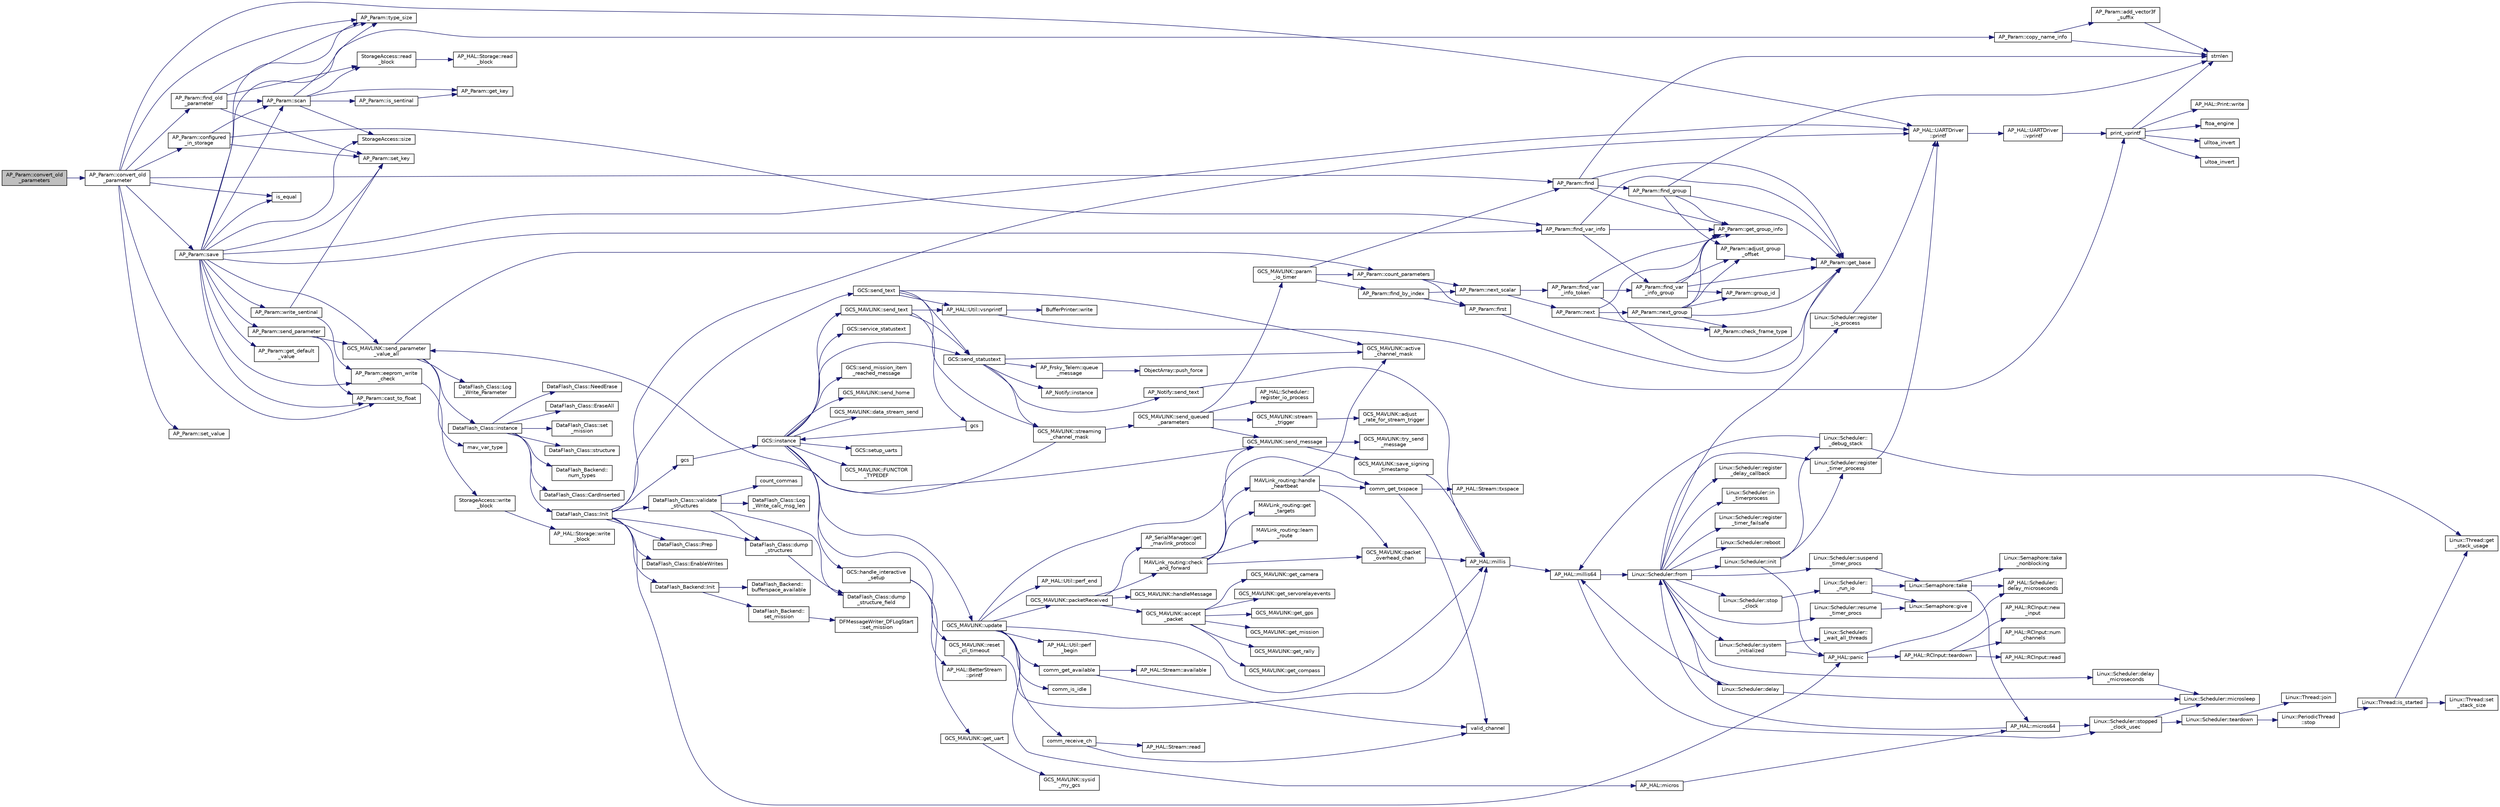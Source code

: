 digraph "AP_Param::convert_old_parameters"
{
 // INTERACTIVE_SVG=YES
  edge [fontname="Helvetica",fontsize="10",labelfontname="Helvetica",labelfontsize="10"];
  node [fontname="Helvetica",fontsize="10",shape=record];
  rankdir="LR";
  Node1 [label="AP_Param::convert_old\l_parameters",height=0.2,width=0.4,color="black", fillcolor="grey75", style="filled", fontcolor="black"];
  Node1 -> Node2 [color="midnightblue",fontsize="10",style="solid",fontname="Helvetica"];
  Node2 [label="AP_Param::convert_old\l_parameter",height=0.2,width=0.4,color="black", fillcolor="white", style="filled",URL="$classAP__Param.html#a654a77016ef0dadc5426cbeda0c70662"];
  Node2 -> Node3 [color="midnightblue",fontsize="10",style="solid",fontname="Helvetica"];
  Node3 [label="AP_Param::type_size",height=0.2,width=0.4,color="black", fillcolor="white", style="filled",URL="$classAP__Param.html#a2e66d023b56a62888747cbfaaef729d9"];
  Node2 -> Node4 [color="midnightblue",fontsize="10",style="solid",fontname="Helvetica"];
  Node4 [label="AP_Param::find_old\l_parameter",height=0.2,width=0.4,color="black", fillcolor="white", style="filled",URL="$classAP__Param.html#a857c14c819b6d550957d0f9c56c379d0"];
  Node4 -> Node5 [color="midnightblue",fontsize="10",style="solid",fontname="Helvetica"];
  Node5 [label="AP_Param::set_key",height=0.2,width=0.4,color="black", fillcolor="white", style="filled",URL="$classAP__Param.html#a0d927132804c19fa222b1fcb871e7009"];
  Node4 -> Node6 [color="midnightblue",fontsize="10",style="solid",fontname="Helvetica"];
  Node6 [label="AP_Param::scan",height=0.2,width=0.4,color="black", fillcolor="white", style="filled",URL="$classAP__Param.html#aa416fb587f072ed8d8039168d122ecb4"];
  Node6 -> Node7 [color="midnightblue",fontsize="10",style="solid",fontname="Helvetica"];
  Node7 [label="StorageAccess::size",height=0.2,width=0.4,color="black", fillcolor="white", style="filled",URL="$classStorageAccess.html#a82088aa568b13d18acc9e41a01fd1f19"];
  Node6 -> Node8 [color="midnightblue",fontsize="10",style="solid",fontname="Helvetica"];
  Node8 [label="StorageAccess::read\l_block",height=0.2,width=0.4,color="black", fillcolor="white", style="filled",URL="$classStorageAccess.html#ab2a8575d541549a15645edc360fdaa91"];
  Node8 -> Node9 [color="midnightblue",fontsize="10",style="solid",fontname="Helvetica"];
  Node9 [label="AP_HAL::Storage::read\l_block",height=0.2,width=0.4,color="black", fillcolor="white", style="filled",URL="$classAP__HAL_1_1Storage.html#a1c3b1e80b0bec7d4bacd3ecbefb3b3f3"];
  Node6 -> Node10 [color="midnightblue",fontsize="10",style="solid",fontname="Helvetica"];
  Node10 [label="AP_Param::get_key",height=0.2,width=0.4,color="black", fillcolor="white", style="filled",URL="$classAP__Param.html#a292ed97cd29eb839a301d85690d125bd"];
  Node6 -> Node11 [color="midnightblue",fontsize="10",style="solid",fontname="Helvetica"];
  Node11 [label="AP_Param::is_sentinal",height=0.2,width=0.4,color="black", fillcolor="white", style="filled",URL="$classAP__Param.html#aa2a6f6980713f1055fbee50f67082296"];
  Node11 -> Node10 [color="midnightblue",fontsize="10",style="solid",fontname="Helvetica"];
  Node6 -> Node3 [color="midnightblue",fontsize="10",style="solid",fontname="Helvetica"];
  Node4 -> Node8 [color="midnightblue",fontsize="10",style="solid",fontname="Helvetica"];
  Node4 -> Node3 [color="midnightblue",fontsize="10",style="solid",fontname="Helvetica"];
  Node2 -> Node12 [color="midnightblue",fontsize="10",style="solid",fontname="Helvetica"];
  Node12 [label="AP_Param::find",height=0.2,width=0.4,color="black", fillcolor="white", style="filled",URL="$classAP__Param.html#a3e646a4ec73842265e47d9ccfe0ced9d"];
  Node12 -> Node13 [color="midnightblue",fontsize="10",style="solid",fontname="Helvetica"];
  Node13 [label="strnlen",height=0.2,width=0.4,color="black", fillcolor="white", style="filled",URL="$replace_8cpp.html#a880bcc7b85a09e6254691bebd5344b51"];
  Node12 -> Node14 [color="midnightblue",fontsize="10",style="solid",fontname="Helvetica"];
  Node14 [label="AP_Param::get_group_info",height=0.2,width=0.4,color="black", fillcolor="white", style="filled",URL="$classAP__Param.html#a69baa95e011c7a8c4a29625c558c5501",tooltip="get group_info pointer based on flags "];
  Node12 -> Node15 [color="midnightblue",fontsize="10",style="solid",fontname="Helvetica"];
  Node15 [label="AP_Param::find_group",height=0.2,width=0.4,color="black", fillcolor="white", style="filled",URL="$classAP__Param.html#a6d02e2c94f578782f8f68ef0fec7a43d"];
  Node15 -> Node14 [color="midnightblue",fontsize="10",style="solid",fontname="Helvetica"];
  Node15 -> Node16 [color="midnightblue",fontsize="10",style="solid",fontname="Helvetica"];
  Node16 [label="AP_Param::adjust_group\l_offset",height=0.2,width=0.4,color="black", fillcolor="white", style="filled",URL="$classAP__Param.html#aa8b43d95bca6adbf5497e8102cf73857"];
  Node16 -> Node17 [color="midnightblue",fontsize="10",style="solid",fontname="Helvetica"];
  Node17 [label="AP_Param::get_base",height=0.2,width=0.4,color="black", fillcolor="white", style="filled",URL="$classAP__Param.html#a1dcc7820ea51e29cfb762387a9212818"];
  Node15 -> Node17 [color="midnightblue",fontsize="10",style="solid",fontname="Helvetica"];
  Node15 -> Node13 [color="midnightblue",fontsize="10",style="solid",fontname="Helvetica"];
  Node12 -> Node17 [color="midnightblue",fontsize="10",style="solid",fontname="Helvetica"];
  Node2 -> Node18 [color="midnightblue",fontsize="10",style="solid",fontname="Helvetica"];
  Node18 [label="AP_HAL::UARTDriver\l::printf",height=0.2,width=0.4,color="black", fillcolor="white", style="filled",URL="$classAP__HAL_1_1UARTDriver.html#a6ceedc792594e59fc7d80b39a435f027"];
  Node18 -> Node19 [color="midnightblue",fontsize="10",style="solid",fontname="Helvetica"];
  Node19 [label="AP_HAL::UARTDriver\l::vprintf",height=0.2,width=0.4,color="black", fillcolor="white", style="filled",URL="$classAP__HAL_1_1UARTDriver.html#aa8abfb6d6641299472c29ac1edde559f"];
  Node19 -> Node20 [color="midnightblue",fontsize="10",style="solid",fontname="Helvetica"];
  Node20 [label="print_vprintf",height=0.2,width=0.4,color="black", fillcolor="white", style="filled",URL="$print__vprintf_8cpp.html#a1534eaeab54696df96975b56d9f49212"];
  Node20 -> Node21 [color="midnightblue",fontsize="10",style="solid",fontname="Helvetica"];
  Node21 [label="AP_HAL::Print::write",height=0.2,width=0.4,color="black", fillcolor="white", style="filled",URL="$classAP__HAL_1_1Print.html#acc65391952a43334f8f5c9bef341f501"];
  Node20 -> Node22 [color="midnightblue",fontsize="10",style="solid",fontname="Helvetica"];
  Node22 [label="ftoa_engine",height=0.2,width=0.4,color="black", fillcolor="white", style="filled",URL="$ftoa__engine_8cpp.html#a1c28234da8f20b43c85890d4bb452947"];
  Node20 -> Node13 [color="midnightblue",fontsize="10",style="solid",fontname="Helvetica"];
  Node20 -> Node23 [color="midnightblue",fontsize="10",style="solid",fontname="Helvetica"];
  Node23 [label="ulltoa_invert",height=0.2,width=0.4,color="black", fillcolor="white", style="filled",URL="$utoa__invert_8cpp.html#a34926f552460b47c414ec4d83b32815c"];
  Node20 -> Node24 [color="midnightblue",fontsize="10",style="solid",fontname="Helvetica"];
  Node24 [label="ultoa_invert",height=0.2,width=0.4,color="black", fillcolor="white", style="filled",URL="$utoa__invert_8cpp.html#a5d99bba8e697c1e11da489d88fca8559"];
  Node2 -> Node25 [color="midnightblue",fontsize="10",style="solid",fontname="Helvetica"];
  Node25 [label="AP_Param::configured\l_in_storage",height=0.2,width=0.4,color="black", fillcolor="white", style="filled",URL="$classAP__Param.html#a4b0a9c95aab15865b5515d068634d220"];
  Node25 -> Node26 [color="midnightblue",fontsize="10",style="solid",fontname="Helvetica"];
  Node26 [label="AP_Param::find_var_info",height=0.2,width=0.4,color="black", fillcolor="white", style="filled",URL="$classAP__Param.html#aab955f3ed616f208732c15ff4f323ccd"];
  Node26 -> Node17 [color="midnightblue",fontsize="10",style="solid",fontname="Helvetica"];
  Node26 -> Node14 [color="midnightblue",fontsize="10",style="solid",fontname="Helvetica"];
  Node26 -> Node27 [color="midnightblue",fontsize="10",style="solid",fontname="Helvetica"];
  Node27 [label="AP_Param::find_var\l_info_group",height=0.2,width=0.4,color="black", fillcolor="white", style="filled",URL="$classAP__Param.html#a0a5b0b035c7d17569e4a814f20f00985"];
  Node27 -> Node17 [color="midnightblue",fontsize="10",style="solid",fontname="Helvetica"];
  Node27 -> Node14 [color="midnightblue",fontsize="10",style="solid",fontname="Helvetica"];
  Node27 -> Node16 [color="midnightblue",fontsize="10",style="solid",fontname="Helvetica"];
  Node27 -> Node28 [color="midnightblue",fontsize="10",style="solid",fontname="Helvetica"];
  Node28 [label="AP_Param::group_id",height=0.2,width=0.4,color="black", fillcolor="white", style="filled",URL="$classAP__Param.html#a90f6be43b427d44475380211164f8292"];
  Node25 -> Node5 [color="midnightblue",fontsize="10",style="solid",fontname="Helvetica"];
  Node25 -> Node6 [color="midnightblue",fontsize="10",style="solid",fontname="Helvetica"];
  Node2 -> Node29 [color="midnightblue",fontsize="10",style="solid",fontname="Helvetica"];
  Node29 [label="is_equal",height=0.2,width=0.4,color="black", fillcolor="white", style="filled",URL="$AP__Math_8cpp.html#accbd9f8bbc0adacd51efa66fad490c24"];
  Node2 -> Node30 [color="midnightblue",fontsize="10",style="solid",fontname="Helvetica"];
  Node30 [label="AP_Param::save",height=0.2,width=0.4,color="black", fillcolor="white", style="filled",URL="$classAP__Param.html#ae498713a1575d30e9a10507d76c15e86"];
  Node30 -> Node26 [color="midnightblue",fontsize="10",style="solid",fontname="Helvetica"];
  Node30 -> Node5 [color="midnightblue",fontsize="10",style="solid",fontname="Helvetica"];
  Node30 -> Node31 [color="midnightblue",fontsize="10",style="solid",fontname="Helvetica"];
  Node31 [label="AP_Param::copy_name_info",height=0.2,width=0.4,color="black", fillcolor="white", style="filled",URL="$classAP__Param.html#a91be92f6686dbeea59e5a2be4b48e308"];
  Node31 -> Node13 [color="midnightblue",fontsize="10",style="solid",fontname="Helvetica"];
  Node31 -> Node32 [color="midnightblue",fontsize="10",style="solid",fontname="Helvetica"];
  Node32 [label="AP_Param::add_vector3f\l_suffix",height=0.2,width=0.4,color="black", fillcolor="white", style="filled",URL="$classAP__Param.html#ac04c57cce74e7794939c5b0bbb12fbd5"];
  Node32 -> Node13 [color="midnightblue",fontsize="10",style="solid",fontname="Helvetica"];
  Node30 -> Node6 [color="midnightblue",fontsize="10",style="solid",fontname="Helvetica"];
  Node30 -> Node33 [color="midnightblue",fontsize="10",style="solid",fontname="Helvetica"];
  Node33 [label="AP_Param::eeprom_write\l_check",height=0.2,width=0.4,color="black", fillcolor="white", style="filled",URL="$classAP__Param.html#a6522413a505d2cc1fec14e2a735bb4ac"];
  Node33 -> Node34 [color="midnightblue",fontsize="10",style="solid",fontname="Helvetica"];
  Node34 [label="StorageAccess::write\l_block",height=0.2,width=0.4,color="black", fillcolor="white", style="filled",URL="$classStorageAccess.html#aa527b50188a7138b173defe07b9b7bf6"];
  Node34 -> Node35 [color="midnightblue",fontsize="10",style="solid",fontname="Helvetica"];
  Node35 [label="AP_HAL::Storage::write\l_block",height=0.2,width=0.4,color="black", fillcolor="white", style="filled",URL="$classAP__HAL_1_1Storage.html#a9de79ab93ea4374bd3d1583e28620d2e"];
  Node30 -> Node3 [color="midnightblue",fontsize="10",style="solid",fontname="Helvetica"];
  Node30 -> Node36 [color="midnightblue",fontsize="10",style="solid",fontname="Helvetica"];
  Node36 [label="AP_Param::send_parameter",height=0.2,width=0.4,color="black", fillcolor="white", style="filled",URL="$classAP__Param.html#ad4a068b84163265a3753bbf7ab1fe1c9"];
  Node36 -> Node37 [color="midnightblue",fontsize="10",style="solid",fontname="Helvetica"];
  Node37 [label="GCS_MAVLINK::send_parameter\l_value_all",height=0.2,width=0.4,color="black", fillcolor="white", style="filled",URL="$structGCS__MAVLINK.html#a1b0f7429c8fb152e17cd5fc0ff0d9267"];
  Node37 -> Node38 [color="midnightblue",fontsize="10",style="solid",fontname="Helvetica"];
  Node38 [label="mav_var_type",height=0.2,width=0.4,color="black", fillcolor="white", style="filled",URL="$GCS__MAVLink_8cpp.html#a4952a82a239f8f856c59724eb66847a2"];
  Node37 -> Node39 [color="midnightblue",fontsize="10",style="solid",fontname="Helvetica"];
  Node39 [label="AP_Param::count_parameters",height=0.2,width=0.4,color="black", fillcolor="white", style="filled",URL="$classAP__Param.html#a0819a26c7b80edb7a245036d1303cc75"];
  Node39 -> Node40 [color="midnightblue",fontsize="10",style="solid",fontname="Helvetica"];
  Node40 [label="AP_Param::first",height=0.2,width=0.4,color="black", fillcolor="white", style="filled",URL="$classAP__Param.html#adc0c44f152f0e3cbb12703b2a58d8f6b"];
  Node40 -> Node17 [color="midnightblue",fontsize="10",style="solid",fontname="Helvetica"];
  Node39 -> Node41 [color="midnightblue",fontsize="10",style="solid",fontname="Helvetica"];
  Node41 [label="AP_Param::next_scalar",height=0.2,width=0.4,color="black", fillcolor="white", style="filled",URL="$classAP__Param.html#a8cf8477edefdb6a0b2173d8229894173"];
  Node41 -> Node42 [color="midnightblue",fontsize="10",style="solid",fontname="Helvetica"];
  Node42 [label="AP_Param::next",height=0.2,width=0.4,color="black", fillcolor="white", style="filled",URL="$classAP__Param.html#ae329f47d0829a6ca578562fbec2d7383"];
  Node42 -> Node43 [color="midnightblue",fontsize="10",style="solid",fontname="Helvetica"];
  Node43 [label="AP_Param::check_frame_type",height=0.2,width=0.4,color="black", fillcolor="white", style="filled",URL="$classAP__Param.html#af535cde8cb54b9c361e199b2161980e7"];
  Node42 -> Node14 [color="midnightblue",fontsize="10",style="solid",fontname="Helvetica"];
  Node42 -> Node44 [color="midnightblue",fontsize="10",style="solid",fontname="Helvetica"];
  Node44 [label="AP_Param::next_group",height=0.2,width=0.4,color="black", fillcolor="white", style="filled",URL="$classAP__Param.html#a17601b9ec7791da2904e07683e059e11"];
  Node44 -> Node43 [color="midnightblue",fontsize="10",style="solid",fontname="Helvetica"];
  Node44 -> Node14 [color="midnightblue",fontsize="10",style="solid",fontname="Helvetica"];
  Node44 -> Node16 [color="midnightblue",fontsize="10",style="solid",fontname="Helvetica"];
  Node44 -> Node28 [color="midnightblue",fontsize="10",style="solid",fontname="Helvetica"];
  Node44 -> Node17 [color="midnightblue",fontsize="10",style="solid",fontname="Helvetica"];
  Node41 -> Node45 [color="midnightblue",fontsize="10",style="solid",fontname="Helvetica"];
  Node45 [label="AP_Param::find_var\l_info_token",height=0.2,width=0.4,color="black", fillcolor="white", style="filled",URL="$classAP__Param.html#aa2638d3b9db28506452fc121c7faa7ff"];
  Node45 -> Node17 [color="midnightblue",fontsize="10",style="solid",fontname="Helvetica"];
  Node45 -> Node14 [color="midnightblue",fontsize="10",style="solid",fontname="Helvetica"];
  Node45 -> Node27 [color="midnightblue",fontsize="10",style="solid",fontname="Helvetica"];
  Node37 -> Node46 [color="midnightblue",fontsize="10",style="solid",fontname="Helvetica"];
  Node46 [label="DataFlash_Class::instance",height=0.2,width=0.4,color="black", fillcolor="white", style="filled",URL="$classDataFlash__Class.html#af898b7f68e05b5d2a6eaf53d2c178983"];
  Node46 -> Node47 [color="midnightblue",fontsize="10",style="solid",fontname="Helvetica"];
  Node47 [label="DataFlash_Class::set\l_mission",height=0.2,width=0.4,color="black", fillcolor="white", style="filled",URL="$classDataFlash__Class.html#a95bf3cac993c1ee326acc6447e99d875"];
  Node46 -> Node48 [color="midnightblue",fontsize="10",style="solid",fontname="Helvetica"];
  Node48 [label="DataFlash_Class::Init",height=0.2,width=0.4,color="black", fillcolor="white", style="filled",URL="$classDataFlash__Class.html#aabebe7ff9db07e2890274fceaa81b063"];
  Node48 -> Node49 [color="midnightblue",fontsize="10",style="solid",fontname="Helvetica"];
  Node49 [label="gcs",height=0.2,width=0.4,color="black", fillcolor="white", style="filled",URL="$GCS_8h.html#a1d3cc361b864ddf64a44c12ab3bd044e"];
  Node49 -> Node50 [color="midnightblue",fontsize="10",style="solid",fontname="Helvetica"];
  Node50 [label="GCS::instance",height=0.2,width=0.4,color="black", fillcolor="white", style="filled",URL="$classGCS.html#ae4cc34bdfabd2de4587d3553e6b4582d"];
  Node50 -> Node51 [color="midnightblue",fontsize="10",style="solid",fontname="Helvetica"];
  Node51 [label="GCS_MAVLINK::send_text",height=0.2,width=0.4,color="black", fillcolor="white", style="filled",URL="$structGCS__MAVLINK.html#a4a140f70e82bd456931afdfe045d610b"];
  Node51 -> Node52 [color="midnightblue",fontsize="10",style="solid",fontname="Helvetica"];
  Node52 [label="AP_HAL::Util::vsnprintf",height=0.2,width=0.4,color="black", fillcolor="white", style="filled",URL="$classAP__HAL_1_1Util.html#ac57ef0a9815cd597ad5cab5d6c31c6c8"];
  Node52 -> Node20 [color="midnightblue",fontsize="10",style="solid",fontname="Helvetica"];
  Node52 -> Node53 [color="midnightblue",fontsize="10",style="solid",fontname="Helvetica"];
  Node53 [label="BufferPrinter::write",height=0.2,width=0.4,color="black", fillcolor="white", style="filled",URL="$classBufferPrinter.html#a0b98d7f59a6591097d2011d68359b8a0"];
  Node51 -> Node54 [color="midnightblue",fontsize="10",style="solid",fontname="Helvetica"];
  Node54 [label="gcs",height=0.2,width=0.4,color="black", fillcolor="white", style="filled",URL="$GCS__Common_8cpp.html#a1d3cc361b864ddf64a44c12ab3bd044e"];
  Node54 -> Node50 [color="midnightblue",fontsize="10",style="solid",fontname="Helvetica"];
  Node51 -> Node55 [color="midnightblue",fontsize="10",style="solid",fontname="Helvetica"];
  Node55 [label="GCS::send_statustext",height=0.2,width=0.4,color="black", fillcolor="white", style="filled",URL="$classGCS.html#a313e604179053ea42415b1c9289f13cd"];
  Node55 -> Node56 [color="midnightblue",fontsize="10",style="solid",fontname="Helvetica"];
  Node56 [label="AP_Frsky_Telem::queue\l_message",height=0.2,width=0.4,color="black", fillcolor="white", style="filled",URL="$classAP__Frsky__Telem.html#aef21b9f33af863589feda48a23877380"];
  Node56 -> Node57 [color="midnightblue",fontsize="10",style="solid",fontname="Helvetica"];
  Node57 [label="ObjectArray::push_force",height=0.2,width=0.4,color="black", fillcolor="white", style="filled",URL="$classObjectArray.html#aec1630ad862991767b30ae80a71a26ea"];
  Node55 -> Node58 [color="midnightblue",fontsize="10",style="solid",fontname="Helvetica"];
  Node58 [label="GCS_MAVLINK::active\l_channel_mask",height=0.2,width=0.4,color="black", fillcolor="white", style="filled",URL="$structGCS__MAVLINK.html#acad5b4ab40c7b7486392f07193ce4190"];
  Node55 -> Node59 [color="midnightblue",fontsize="10",style="solid",fontname="Helvetica"];
  Node59 [label="GCS_MAVLINK::streaming\l_channel_mask",height=0.2,width=0.4,color="black", fillcolor="white", style="filled",URL="$structGCS__MAVLINK.html#af948c4a65f98679941885e2c7cc12ac5"];
  Node59 -> Node37 [color="midnightblue",fontsize="10",style="solid",fontname="Helvetica"];
  Node59 -> Node60 [color="midnightblue",fontsize="10",style="solid",fontname="Helvetica"];
  Node60 [label="GCS_MAVLINK::send_queued\l_parameters",height=0.2,width=0.4,color="black", fillcolor="white", style="filled",URL="$structGCS__MAVLINK.html#a44943b0751244617b9c32c9f0af6a059"];
  Node60 -> Node61 [color="midnightblue",fontsize="10",style="solid",fontname="Helvetica"];
  Node61 [label="AP_HAL::Scheduler::\lregister_io_process",height=0.2,width=0.4,color="black", fillcolor="white", style="filled",URL="$classAP__HAL_1_1Scheduler.html#a51a2227b617f47e9638d7feb6cfdaba4"];
  Node60 -> Node62 [color="midnightblue",fontsize="10",style="solid",fontname="Helvetica"];
  Node62 [label="GCS_MAVLINK::param\l_io_timer",height=0.2,width=0.4,color="black", fillcolor="white", style="filled",URL="$structGCS__MAVLINK.html#aa618589386d5c8d7fd3ff554a3d91600"];
  Node62 -> Node39 [color="midnightblue",fontsize="10",style="solid",fontname="Helvetica"];
  Node62 -> Node63 [color="midnightblue",fontsize="10",style="solid",fontname="Helvetica"];
  Node63 [label="AP_Param::find_by_index",height=0.2,width=0.4,color="black", fillcolor="white", style="filled",URL="$classAP__Param.html#acab771c52831e63c3985007ff9f59330"];
  Node63 -> Node40 [color="midnightblue",fontsize="10",style="solid",fontname="Helvetica"];
  Node63 -> Node41 [color="midnightblue",fontsize="10",style="solid",fontname="Helvetica"];
  Node62 -> Node12 [color="midnightblue",fontsize="10",style="solid",fontname="Helvetica"];
  Node60 -> Node64 [color="midnightblue",fontsize="10",style="solid",fontname="Helvetica"];
  Node64 [label="GCS_MAVLINK::stream\l_trigger",height=0.2,width=0.4,color="black", fillcolor="white", style="filled",URL="$structGCS__MAVLINK.html#a651481da1e7defa4b9e88ad4a188421e"];
  Node64 -> Node65 [color="midnightblue",fontsize="10",style="solid",fontname="Helvetica"];
  Node65 [label="GCS_MAVLINK::adjust\l_rate_for_stream_trigger",height=0.2,width=0.4,color="black", fillcolor="white", style="filled",URL="$structGCS__MAVLINK.html#a5ac060854c41f1df8f2435168b89746e"];
  Node60 -> Node66 [color="midnightblue",fontsize="10",style="solid",fontname="Helvetica"];
  Node66 [label="GCS_MAVLINK::send_message",height=0.2,width=0.4,color="black", fillcolor="white", style="filled",URL="$structGCS__MAVLINK.html#a4902306dab46ff02b2296f99eb1f1c9c"];
  Node66 -> Node67 [color="midnightblue",fontsize="10",style="solid",fontname="Helvetica"];
  Node67 [label="GCS_MAVLINK::save_signing\l_timestamp",height=0.2,width=0.4,color="black", fillcolor="white", style="filled",URL="$structGCS__MAVLINK.html#a557b471724d4f126458757e0c4f54e78"];
  Node67 -> Node68 [color="midnightblue",fontsize="10",style="solid",fontname="Helvetica"];
  Node68 [label="AP_HAL::millis",height=0.2,width=0.4,color="black", fillcolor="white", style="filled",URL="$namespaceAP__HAL.html#a77dffbb18891996280308e21316ec186"];
  Node68 -> Node69 [color="midnightblue",fontsize="10",style="solid",fontname="Helvetica"];
  Node69 [label="AP_HAL::millis64",height=0.2,width=0.4,color="black", fillcolor="white", style="filled",URL="$namespaceAP__HAL.html#a59336c5fceaf28a76d1df1581a87a25d"];
  Node69 -> Node70 [color="midnightblue",fontsize="10",style="solid",fontname="Helvetica"];
  Node70 [label="Linux::Scheduler::from",height=0.2,width=0.4,color="black", fillcolor="white", style="filled",URL="$classLinux_1_1Scheduler.html#a53ecaae0fdc72f85bd57c4b0cff93653"];
  Node70 -> Node71 [color="midnightblue",fontsize="10",style="solid",fontname="Helvetica"];
  Node71 [label="Linux::Scheduler::init",height=0.2,width=0.4,color="black", fillcolor="white", style="filled",URL="$classLinux_1_1Scheduler.html#a3d77c332e051c28c83fb07757e7100bd"];
  Node71 -> Node72 [color="midnightblue",fontsize="10",style="solid",fontname="Helvetica"];
  Node72 [label="AP_HAL::panic",height=0.2,width=0.4,color="black", fillcolor="white", style="filled",URL="$namespaceAP__HAL.html#a71832f03d849a0c088f04fc98d3c8143"];
  Node72 -> Node73 [color="midnightblue",fontsize="10",style="solid",fontname="Helvetica"];
  Node73 [label="AP_HAL::RCInput::teardown",height=0.2,width=0.4,color="black", fillcolor="white", style="filled",URL="$classAP__HAL_1_1RCInput.html#a2bea13d38f2b9ae8bf5193a3a69f0a31"];
  Node73 -> Node74 [color="midnightblue",fontsize="10",style="solid",fontname="Helvetica"];
  Node74 [label="AP_HAL::RCInput::new\l_input",height=0.2,width=0.4,color="black", fillcolor="white", style="filled",URL="$classAP__HAL_1_1RCInput.html#aee1fade33080edef83dd7db0fad0f7da"];
  Node73 -> Node75 [color="midnightblue",fontsize="10",style="solid",fontname="Helvetica"];
  Node75 [label="AP_HAL::RCInput::num\l_channels",height=0.2,width=0.4,color="black", fillcolor="white", style="filled",URL="$classAP__HAL_1_1RCInput.html#ae55f959c6115c1f41783af3a2b6c4fcd"];
  Node73 -> Node76 [color="midnightblue",fontsize="10",style="solid",fontname="Helvetica"];
  Node76 [label="AP_HAL::RCInput::read",height=0.2,width=0.4,color="black", fillcolor="white", style="filled",URL="$classAP__HAL_1_1RCInput.html#a078fd7e6d2e6a899009ec674a8e03498"];
  Node72 -> Node77 [color="midnightblue",fontsize="10",style="solid",fontname="Helvetica"];
  Node77 [label="AP_HAL::Scheduler::\ldelay_microseconds",height=0.2,width=0.4,color="black", fillcolor="white", style="filled",URL="$classAP__HAL_1_1Scheduler.html#a78c4f1b1f192ac1c99544b6cc8f099b0"];
  Node71 -> Node78 [color="midnightblue",fontsize="10",style="solid",fontname="Helvetica"];
  Node78 [label="Linux::Scheduler::register\l_timer_process",height=0.2,width=0.4,color="black", fillcolor="white", style="filled",URL="$classLinux_1_1Scheduler.html#a02a34a123dfebaf360f7010745e1e646"];
  Node78 -> Node18 [color="midnightblue",fontsize="10",style="solid",fontname="Helvetica"];
  Node71 -> Node79 [color="midnightblue",fontsize="10",style="solid",fontname="Helvetica"];
  Node79 [label="Linux::Scheduler::\l_debug_stack",height=0.2,width=0.4,color="black", fillcolor="white", style="filled",URL="$classLinux_1_1Scheduler.html#a163eb7b285c95b1b1d036fc61d723910"];
  Node79 -> Node69 [color="midnightblue",fontsize="10",style="solid",fontname="Helvetica"];
  Node79 -> Node80 [color="midnightblue",fontsize="10",style="solid",fontname="Helvetica"];
  Node80 [label="Linux::Thread::get\l_stack_usage",height=0.2,width=0.4,color="black", fillcolor="white", style="filled",URL="$classLinux_1_1Thread.html#a6884970a0811ae21953c57fb98aa6e96"];
  Node70 -> Node81 [color="midnightblue",fontsize="10",style="solid",fontname="Helvetica"];
  Node81 [label="Linux::Scheduler::delay",height=0.2,width=0.4,color="black", fillcolor="white", style="filled",URL="$classLinux_1_1Scheduler.html#a14f3239ecbb9889823b20dc9de655c2f"];
  Node81 -> Node69 [color="midnightblue",fontsize="10",style="solid",fontname="Helvetica"];
  Node81 -> Node82 [color="midnightblue",fontsize="10",style="solid",fontname="Helvetica"];
  Node82 [label="Linux::Scheduler::microsleep",height=0.2,width=0.4,color="black", fillcolor="white", style="filled",URL="$classLinux_1_1Scheduler.html#a647872aff158b510c56862f51f951538"];
  Node70 -> Node83 [color="midnightblue",fontsize="10",style="solid",fontname="Helvetica"];
  Node83 [label="Linux::Scheduler::delay\l_microseconds",height=0.2,width=0.4,color="black", fillcolor="white", style="filled",URL="$classLinux_1_1Scheduler.html#a4cffd5bcba0175bf49c7aa75ff3bf09a"];
  Node83 -> Node82 [color="midnightblue",fontsize="10",style="solid",fontname="Helvetica"];
  Node70 -> Node84 [color="midnightblue",fontsize="10",style="solid",fontname="Helvetica"];
  Node84 [label="Linux::Scheduler::register\l_delay_callback",height=0.2,width=0.4,color="black", fillcolor="white", style="filled",URL="$classLinux_1_1Scheduler.html#a5cb50b637d5fd3e5f9220bc23db0fb3f"];
  Node70 -> Node78 [color="midnightblue",fontsize="10",style="solid",fontname="Helvetica"];
  Node70 -> Node85 [color="midnightblue",fontsize="10",style="solid",fontname="Helvetica"];
  Node85 [label="Linux::Scheduler::register\l_io_process",height=0.2,width=0.4,color="black", fillcolor="white", style="filled",URL="$classLinux_1_1Scheduler.html#aa2be97cb8686d72cc322fb38f69a940c"];
  Node85 -> Node18 [color="midnightblue",fontsize="10",style="solid",fontname="Helvetica"];
  Node70 -> Node86 [color="midnightblue",fontsize="10",style="solid",fontname="Helvetica"];
  Node86 [label="Linux::Scheduler::suspend\l_timer_procs",height=0.2,width=0.4,color="black", fillcolor="white", style="filled",URL="$classLinux_1_1Scheduler.html#abba967d02c28cb0b16a7cebbff9bc6d6"];
  Node86 -> Node87 [color="midnightblue",fontsize="10",style="solid",fontname="Helvetica"];
  Node87 [label="Linux::Semaphore::take",height=0.2,width=0.4,color="black", fillcolor="white", style="filled",URL="$classLinux_1_1Semaphore.html#afc4c8706abb7e68aa4001ea372dc614e"];
  Node87 -> Node88 [color="midnightblue",fontsize="10",style="solid",fontname="Helvetica"];
  Node88 [label="Linux::Semaphore::take\l_nonblocking",height=0.2,width=0.4,color="black", fillcolor="white", style="filled",URL="$classLinux_1_1Semaphore.html#a561b4f40f3a76335f1a686c2aed526f9"];
  Node87 -> Node89 [color="midnightblue",fontsize="10",style="solid",fontname="Helvetica"];
  Node89 [label="AP_HAL::micros64",height=0.2,width=0.4,color="black", fillcolor="white", style="filled",URL="$namespaceAP__HAL.html#a7aa0ce7625c9680e30ff4a99940907a5"];
  Node89 -> Node70 [color="midnightblue",fontsize="10",style="solid",fontname="Helvetica"];
  Node89 -> Node90 [color="midnightblue",fontsize="10",style="solid",fontname="Helvetica"];
  Node90 [label="Linux::Scheduler::stopped\l_clock_usec",height=0.2,width=0.4,color="black", fillcolor="white", style="filled",URL="$classLinux_1_1Scheduler.html#a682b4c34f330f66db5ab4aa5d96e13f9"];
  Node90 -> Node82 [color="midnightblue",fontsize="10",style="solid",fontname="Helvetica"];
  Node90 -> Node91 [color="midnightblue",fontsize="10",style="solid",fontname="Helvetica"];
  Node91 [label="Linux::Scheduler::teardown",height=0.2,width=0.4,color="black", fillcolor="white", style="filled",URL="$classLinux_1_1Scheduler.html#ab373a83d818679432520ea881044b2a7"];
  Node91 -> Node92 [color="midnightblue",fontsize="10",style="solid",fontname="Helvetica"];
  Node92 [label="Linux::PeriodicThread\l::stop",height=0.2,width=0.4,color="black", fillcolor="white", style="filled",URL="$classLinux_1_1PeriodicThread.html#a136aaf6e713f63b246fc4a2905e6e9a1"];
  Node92 -> Node93 [color="midnightblue",fontsize="10",style="solid",fontname="Helvetica"];
  Node93 [label="Linux::Thread::is_started",height=0.2,width=0.4,color="black", fillcolor="white", style="filled",URL="$classLinux_1_1Thread.html#a240d7b48a9a8eb43638f67295a1819e5"];
  Node93 -> Node80 [color="midnightblue",fontsize="10",style="solid",fontname="Helvetica"];
  Node93 -> Node94 [color="midnightblue",fontsize="10",style="solid",fontname="Helvetica"];
  Node94 [label="Linux::Thread::set\l_stack_size",height=0.2,width=0.4,color="black", fillcolor="white", style="filled",URL="$classLinux_1_1Thread.html#a8d3282b714faaf68eae534e9276419f0"];
  Node91 -> Node95 [color="midnightblue",fontsize="10",style="solid",fontname="Helvetica"];
  Node95 [label="Linux::Thread::join",height=0.2,width=0.4,color="black", fillcolor="white", style="filled",URL="$classLinux_1_1Thread.html#a32b7d184279634922e2f3b23b584fbcd"];
  Node87 -> Node77 [color="midnightblue",fontsize="10",style="solid",fontname="Helvetica"];
  Node70 -> Node96 [color="midnightblue",fontsize="10",style="solid",fontname="Helvetica"];
  Node96 [label="Linux::Scheduler::resume\l_timer_procs",height=0.2,width=0.4,color="black", fillcolor="white", style="filled",URL="$classLinux_1_1Scheduler.html#aee4e701b92cb4721c4de1bfcdcded70c"];
  Node96 -> Node97 [color="midnightblue",fontsize="10",style="solid",fontname="Helvetica"];
  Node97 [label="Linux::Semaphore::give",height=0.2,width=0.4,color="black", fillcolor="white", style="filled",URL="$classLinux_1_1Semaphore.html#a216f91636f64b57b59d43ef64af91624"];
  Node70 -> Node98 [color="midnightblue",fontsize="10",style="solid",fontname="Helvetica"];
  Node98 [label="Linux::Scheduler::in\l_timerprocess",height=0.2,width=0.4,color="black", fillcolor="white", style="filled",URL="$classLinux_1_1Scheduler.html#af23753e7c6bfa97553db215a64235455"];
  Node70 -> Node99 [color="midnightblue",fontsize="10",style="solid",fontname="Helvetica"];
  Node99 [label="Linux::Scheduler::register\l_timer_failsafe",height=0.2,width=0.4,color="black", fillcolor="white", style="filled",URL="$classLinux_1_1Scheduler.html#ac193459e3575c7a0588fdc72250c2044"];
  Node70 -> Node100 [color="midnightblue",fontsize="10",style="solid",fontname="Helvetica"];
  Node100 [label="Linux::Scheduler::system\l_initialized",height=0.2,width=0.4,color="black", fillcolor="white", style="filled",URL="$classLinux_1_1Scheduler.html#ad6070a7ee637adf5101b1e6b6efbf8f6"];
  Node100 -> Node72 [color="midnightblue",fontsize="10",style="solid",fontname="Helvetica"];
  Node100 -> Node101 [color="midnightblue",fontsize="10",style="solid",fontname="Helvetica"];
  Node101 [label="Linux::Scheduler::\l_wait_all_threads",height=0.2,width=0.4,color="black", fillcolor="white", style="filled",URL="$classLinux_1_1Scheduler.html#ac52c8da3f1f4fd79c50bd64379daf399"];
  Node70 -> Node102 [color="midnightblue",fontsize="10",style="solid",fontname="Helvetica"];
  Node102 [label="Linux::Scheduler::reboot",height=0.2,width=0.4,color="black", fillcolor="white", style="filled",URL="$classLinux_1_1Scheduler.html#ae72cfa66c849ffd882ef518c35c71e69"];
  Node70 -> Node103 [color="midnightblue",fontsize="10",style="solid",fontname="Helvetica"];
  Node103 [label="Linux::Scheduler::stop\l_clock",height=0.2,width=0.4,color="black", fillcolor="white", style="filled",URL="$classLinux_1_1Scheduler.html#a392aebafcdfe9a812e4db4b7a9dcce9c"];
  Node103 -> Node104 [color="midnightblue",fontsize="10",style="solid",fontname="Helvetica"];
  Node104 [label="Linux::Scheduler::\l_run_io",height=0.2,width=0.4,color="black", fillcolor="white", style="filled",URL="$classLinux_1_1Scheduler.html#a70b024d7d0886bf47b46cc3ee310d638"];
  Node104 -> Node87 [color="midnightblue",fontsize="10",style="solid",fontname="Helvetica"];
  Node104 -> Node97 [color="midnightblue",fontsize="10",style="solid",fontname="Helvetica"];
  Node69 -> Node90 [color="midnightblue",fontsize="10",style="solid",fontname="Helvetica"];
  Node66 -> Node105 [color="midnightblue",fontsize="10",style="solid",fontname="Helvetica"];
  Node105 [label="GCS_MAVLINK::try_send\l_message",height=0.2,width=0.4,color="black", fillcolor="white", style="filled",URL="$structGCS__MAVLINK.html#a0870d4c6246a091f33aec4d5293b38b0"];
  Node55 -> Node106 [color="midnightblue",fontsize="10",style="solid",fontname="Helvetica"];
  Node106 [label="AP_Notify::instance",height=0.2,width=0.4,color="black", fillcolor="white", style="filled",URL="$classAP__Notify.html#ac913e4fc6f8fa6a1e0a9b92b93fe7ab1"];
  Node55 -> Node107 [color="midnightblue",fontsize="10",style="solid",fontname="Helvetica"];
  Node107 [label="AP_Notify::send_text",height=0.2,width=0.4,color="black", fillcolor="white", style="filled",URL="$classAP__Notify.html#a0f38b9b4be211e200675dd048c81f500"];
  Node107 -> Node68 [color="midnightblue",fontsize="10",style="solid",fontname="Helvetica"];
  Node50 -> Node55 [color="midnightblue",fontsize="10",style="solid",fontname="Helvetica"];
  Node50 -> Node108 [color="midnightblue",fontsize="10",style="solid",fontname="Helvetica"];
  Node108 [label="GCS::service_statustext",height=0.2,width=0.4,color="black", fillcolor="white", style="filled",URL="$classGCS.html#a824e538eff6cbf7c9074840600fbf6ff"];
  Node50 -> Node109 [color="midnightblue",fontsize="10",style="solid",fontname="Helvetica"];
  Node109 [label="GCS_MAVLINK::reset\l_cli_timeout",height=0.2,width=0.4,color="black", fillcolor="white", style="filled",URL="$structGCS__MAVLINK.html#af5e92e687223f8a102363b90f325e612"];
  Node109 -> Node68 [color="midnightblue",fontsize="10",style="solid",fontname="Helvetica"];
  Node50 -> Node66 [color="midnightblue",fontsize="10",style="solid",fontname="Helvetica"];
  Node50 -> Node110 [color="midnightblue",fontsize="10",style="solid",fontname="Helvetica"];
  Node110 [label="GCS::send_mission_item\l_reached_message",height=0.2,width=0.4,color="black", fillcolor="white", style="filled",URL="$classGCS.html#ade82ad44b8dcea3f95ab08f4f8b59924"];
  Node50 -> Node111 [color="midnightblue",fontsize="10",style="solid",fontname="Helvetica"];
  Node111 [label="GCS_MAVLINK::send_home",height=0.2,width=0.4,color="black", fillcolor="white", style="filled",URL="$structGCS__MAVLINK.html#af4ede1a2a780e0e80dcfffab99593ab9"];
  Node50 -> Node112 [color="midnightblue",fontsize="10",style="solid",fontname="Helvetica"];
  Node112 [label="GCS_MAVLINK::data_stream_send",height=0.2,width=0.4,color="black", fillcolor="white", style="filled",URL="$structGCS__MAVLINK.html#a3b3d0c4e02d521c0fe0b2b923a57e58c"];
  Node50 -> Node113 [color="midnightblue",fontsize="10",style="solid",fontname="Helvetica"];
  Node113 [label="GCS_MAVLINK::update",height=0.2,width=0.4,color="black", fillcolor="white", style="filled",URL="$structGCS__MAVLINK.html#aafd0957768c4f81022b1f173c561b42d"];
  Node113 -> Node114 [color="midnightblue",fontsize="10",style="solid",fontname="Helvetica"];
  Node114 [label="AP_HAL::micros",height=0.2,width=0.4,color="black", fillcolor="white", style="filled",URL="$namespaceAP__HAL.html#a8293355e35887733b1fd151aef08a787"];
  Node114 -> Node89 [color="midnightblue",fontsize="10",style="solid",fontname="Helvetica"];
  Node113 -> Node115 [color="midnightblue",fontsize="10",style="solid",fontname="Helvetica"];
  Node115 [label="AP_HAL::Util::perf\l_begin",height=0.2,width=0.4,color="black", fillcolor="white", style="filled",URL="$classAP__HAL_1_1Util.html#a8ee016bee7e471240be5a2c648015a1d"];
  Node113 -> Node116 [color="midnightblue",fontsize="10",style="solid",fontname="Helvetica"];
  Node116 [label="comm_get_available",height=0.2,width=0.4,color="black", fillcolor="white", style="filled",URL="$GCS__MAVLink_8cpp.html#a2817de906dc695cf406a4a43be1bc724"];
  Node116 -> Node117 [color="midnightblue",fontsize="10",style="solid",fontname="Helvetica"];
  Node117 [label="valid_channel",height=0.2,width=0.4,color="black", fillcolor="white", style="filled",URL="$GCS__MAVLink_8h.html#a17ee8d1ce05b7d160ccc6a78b92b774f"];
  Node116 -> Node118 [color="midnightblue",fontsize="10",style="solid",fontname="Helvetica"];
  Node118 [label="AP_HAL::Stream::available",height=0.2,width=0.4,color="black", fillcolor="white", style="filled",URL="$classAP__HAL_1_1Stream.html#ae6aa935b5bbd553a2654bfec4e14961e"];
  Node113 -> Node119 [color="midnightblue",fontsize="10",style="solid",fontname="Helvetica"];
  Node119 [label="comm_receive_ch",height=0.2,width=0.4,color="black", fillcolor="white", style="filled",URL="$GCS__MAVLink_8cpp.html#a34488d8c3ec2e467fd083707754001d3"];
  Node119 -> Node117 [color="midnightblue",fontsize="10",style="solid",fontname="Helvetica"];
  Node119 -> Node120 [color="midnightblue",fontsize="10",style="solid",fontname="Helvetica"];
  Node120 [label="AP_HAL::Stream::read",height=0.2,width=0.4,color="black", fillcolor="white", style="filled",URL="$classAP__HAL_1_1Stream.html#ae42ff362cc2a7e527c22f92a3740c2ac"];
  Node113 -> Node68 [color="midnightblue",fontsize="10",style="solid",fontname="Helvetica"];
  Node113 -> Node121 [color="midnightblue",fontsize="10",style="solid",fontname="Helvetica"];
  Node121 [label="comm_is_idle",height=0.2,width=0.4,color="black", fillcolor="white", style="filled",URL="$GCS__MAVLink_8cpp.html#aa3c44672adc3c408bd488d804acc94c2"];
  Node113 -> Node122 [color="midnightblue",fontsize="10",style="solid",fontname="Helvetica"];
  Node122 [label="GCS_MAVLINK::packetReceived",height=0.2,width=0.4,color="black", fillcolor="white", style="filled",URL="$structGCS__MAVLINK.html#aabf8eb6ddc5987a67d80ba3100531b25"];
  Node122 -> Node123 [color="midnightblue",fontsize="10",style="solid",fontname="Helvetica"];
  Node123 [label="AP_SerialManager::get\l_mavlink_protocol",height=0.2,width=0.4,color="black", fillcolor="white", style="filled",URL="$classAP__SerialManager.html#a775af9154a163d0c46cc74b13ee66844"];
  Node122 -> Node124 [color="midnightblue",fontsize="10",style="solid",fontname="Helvetica"];
  Node124 [label="MAVLink_routing::check\l_and_forward",height=0.2,width=0.4,color="black", fillcolor="white", style="filled",URL="$classMAVLink__routing.html#a474038c8ab695c57e23fb6fec4664947"];
  Node124 -> Node125 [color="midnightblue",fontsize="10",style="solid",fontname="Helvetica"];
  Node125 [label="MAVLink_routing::learn\l_route",height=0.2,width=0.4,color="black", fillcolor="white", style="filled",URL="$classMAVLink__routing.html#ae9e148bcc32752ecc2ba506d7f10e29e"];
  Node124 -> Node126 [color="midnightblue",fontsize="10",style="solid",fontname="Helvetica"];
  Node126 [label="MAVLink_routing::handle\l_heartbeat",height=0.2,width=0.4,color="black", fillcolor="white", style="filled",URL="$classMAVLink__routing.html#ae80b2a0d4f442fe80a7d0097da164b7e"];
  Node126 -> Node58 [color="midnightblue",fontsize="10",style="solid",fontname="Helvetica"];
  Node126 -> Node127 [color="midnightblue",fontsize="10",style="solid",fontname="Helvetica"];
  Node127 [label="comm_get_txspace",height=0.2,width=0.4,color="black", fillcolor="white", style="filled",URL="$GCS__MAVLink_8cpp.html#a2a0fd455fd37f642e9eb67373a14b7d9"];
  Node127 -> Node117 [color="midnightblue",fontsize="10",style="solid",fontname="Helvetica"];
  Node127 -> Node128 [color="midnightblue",fontsize="10",style="solid",fontname="Helvetica"];
  Node128 [label="AP_HAL::Stream::txspace",height=0.2,width=0.4,color="black", fillcolor="white", style="filled",URL="$classAP__HAL_1_1Stream.html#a1768308e013072eb91ecf0ccdc171da6"];
  Node126 -> Node129 [color="midnightblue",fontsize="10",style="solid",fontname="Helvetica"];
  Node129 [label="GCS_MAVLINK::packet\l_overhead_chan",height=0.2,width=0.4,color="black", fillcolor="white", style="filled",URL="$structGCS__MAVLINK.html#a4f0bacad6b801524e0a56fdfca58619d"];
  Node129 -> Node68 [color="midnightblue",fontsize="10",style="solid",fontname="Helvetica"];
  Node124 -> Node130 [color="midnightblue",fontsize="10",style="solid",fontname="Helvetica"];
  Node130 [label="MAVLink_routing::get\l_targets",height=0.2,width=0.4,color="black", fillcolor="white", style="filled",URL="$classMAVLink__routing.html#afca07626745616e05d03caf5a0601c2f"];
  Node124 -> Node127 [color="midnightblue",fontsize="10",style="solid",fontname="Helvetica"];
  Node124 -> Node129 [color="midnightblue",fontsize="10",style="solid",fontname="Helvetica"];
  Node122 -> Node131 [color="midnightblue",fontsize="10",style="solid",fontname="Helvetica"];
  Node131 [label="GCS_MAVLINK::accept\l_packet",height=0.2,width=0.4,color="black", fillcolor="white", style="filled",URL="$structGCS__MAVLINK.html#a27b88d50d3cbc5fec10b1e756eed45ae"];
  Node131 -> Node132 [color="midnightblue",fontsize="10",style="solid",fontname="Helvetica"];
  Node132 [label="GCS_MAVLINK::get_mission",height=0.2,width=0.4,color="black", fillcolor="white", style="filled",URL="$structGCS__MAVLINK.html#ad7487cbba50869a0a49a1c69a25e7310"];
  Node131 -> Node133 [color="midnightblue",fontsize="10",style="solid",fontname="Helvetica"];
  Node133 [label="GCS_MAVLINK::get_rally",height=0.2,width=0.4,color="black", fillcolor="white", style="filled",URL="$structGCS__MAVLINK.html#a424ee73852d35fee8268aea8747e4ae5"];
  Node131 -> Node134 [color="midnightblue",fontsize="10",style="solid",fontname="Helvetica"];
  Node134 [label="GCS_MAVLINK::get_compass",height=0.2,width=0.4,color="black", fillcolor="white", style="filled",URL="$structGCS__MAVLINK.html#a9e9f1d93cd7f5602679c762e4f264cff"];
  Node131 -> Node135 [color="midnightblue",fontsize="10",style="solid",fontname="Helvetica"];
  Node135 [label="GCS_MAVLINK::get_camera",height=0.2,width=0.4,color="black", fillcolor="white", style="filled",URL="$structGCS__MAVLINK.html#a7db5f91fe347a82ac85874bb889d2ccf"];
  Node131 -> Node136 [color="midnightblue",fontsize="10",style="solid",fontname="Helvetica"];
  Node136 [label="GCS_MAVLINK::get_servorelayevents",height=0.2,width=0.4,color="black", fillcolor="white", style="filled",URL="$structGCS__MAVLINK.html#aa4bc3b36e319893e96913b8e3afc80bb"];
  Node131 -> Node137 [color="midnightblue",fontsize="10",style="solid",fontname="Helvetica"];
  Node137 [label="GCS_MAVLINK::get_gps",height=0.2,width=0.4,color="black", fillcolor="white", style="filled",URL="$structGCS__MAVLINK.html#a1533fe8d6e2c89b68529f330e8653c39"];
  Node122 -> Node138 [color="midnightblue",fontsize="10",style="solid",fontname="Helvetica"];
  Node138 [label="GCS_MAVLINK::handleMessage",height=0.2,width=0.4,color="black", fillcolor="white", style="filled",URL="$structGCS__MAVLINK.html#a870f84d9aa1c445b2b0d4d7101b836e1"];
  Node113 -> Node139 [color="midnightblue",fontsize="10",style="solid",fontname="Helvetica"];
  Node139 [label="AP_HAL::Util::perf_end",height=0.2,width=0.4,color="black", fillcolor="white", style="filled",URL="$classAP__HAL_1_1Util.html#a831bf144a4d14d413bd1c98b96dc35cb"];
  Node113 -> Node66 [color="midnightblue",fontsize="10",style="solid",fontname="Helvetica"];
  Node50 -> Node140 [color="midnightblue",fontsize="10",style="solid",fontname="Helvetica"];
  Node140 [label="GCS::setup_uarts",height=0.2,width=0.4,color="black", fillcolor="white", style="filled",URL="$classGCS.html#ae4694e5ac566d470b25cb5eec2448981"];
  Node50 -> Node141 [color="midnightblue",fontsize="10",style="solid",fontname="Helvetica"];
  Node141 [label="GCS::handle_interactive\l_setup",height=0.2,width=0.4,color="black", fillcolor="white", style="filled",URL="$classGCS.html#a10621c01360582b25164e95accc28958"];
  Node141 -> Node142 [color="midnightblue",fontsize="10",style="solid",fontname="Helvetica"];
  Node142 [label="AP_HAL::BetterStream\l::printf",height=0.2,width=0.4,color="black", fillcolor="white", style="filled",URL="$classAP__HAL_1_1BetterStream.html#a1042d8b81aea5fb096d1b7431d7a9484"];
  Node141 -> Node143 [color="midnightblue",fontsize="10",style="solid",fontname="Helvetica"];
  Node143 [label="GCS_MAVLINK::get_uart",height=0.2,width=0.4,color="black", fillcolor="white", style="filled",URL="$structGCS__MAVLINK.html#a3f9b42c24244e69cae430155c4fe1255"];
  Node143 -> Node144 [color="midnightblue",fontsize="10",style="solid",fontname="Helvetica"];
  Node144 [label="GCS_MAVLINK::sysid\l_my_gcs",height=0.2,width=0.4,color="black", fillcolor="white", style="filled",URL="$structGCS__MAVLINK.html#a5ad53d67eacf2e9ed33533b7874f34b7"];
  Node50 -> Node145 [color="midnightblue",fontsize="10",style="solid",fontname="Helvetica"];
  Node145 [label="GCS_MAVLINK::FUNCTOR\l_TYPEDEF",height=0.2,width=0.4,color="black", fillcolor="white", style="filled",URL="$structGCS__MAVLINK.html#aa612adc740470b943e852a6977c340f0"];
  Node48 -> Node146 [color="midnightblue",fontsize="10",style="solid",fontname="Helvetica"];
  Node146 [label="GCS::send_text",height=0.2,width=0.4,color="black", fillcolor="white", style="filled",URL="$classGCS.html#a9866f3484283db744409e40719cef765"];
  Node146 -> Node52 [color="midnightblue",fontsize="10",style="solid",fontname="Helvetica"];
  Node146 -> Node55 [color="midnightblue",fontsize="10",style="solid",fontname="Helvetica"];
  Node146 -> Node58 [color="midnightblue",fontsize="10",style="solid",fontname="Helvetica"];
  Node146 -> Node59 [color="midnightblue",fontsize="10",style="solid",fontname="Helvetica"];
  Node48 -> Node147 [color="midnightblue",fontsize="10",style="solid",fontname="Helvetica"];
  Node147 [label="DataFlash_Class::validate\l_structures",height=0.2,width=0.4,color="black", fillcolor="white", style="filled",URL="$classDataFlash__Class.html#a7193ed9ff821c5c537bc8d68c8b53cbc"];
  Node147 -> Node148 [color="midnightblue",fontsize="10",style="solid",fontname="Helvetica"];
  Node148 [label="count_commas",height=0.2,width=0.4,color="black", fillcolor="white", style="filled",URL="$DataFlash_8cpp.html#a6c29cfdd6f10b5426f57e67da4d1263a",tooltip="return the number of commas present in string "];
  Node147 -> Node149 [color="midnightblue",fontsize="10",style="solid",fontname="Helvetica"];
  Node149 [label="DataFlash_Class::Log\l_Write_calc_msg_len",height=0.2,width=0.4,color="black", fillcolor="white", style="filled",URL="$classDataFlash__Class.html#a474e87959e63149998c6e28e4f723f1b"];
  Node147 -> Node150 [color="midnightblue",fontsize="10",style="solid",fontname="Helvetica"];
  Node150 [label="DataFlash_Class::dump\l_structure_field",height=0.2,width=0.4,color="black", fillcolor="white", style="filled",URL="$classDataFlash__Class.html#a90ed3e76e30196abd83824a4cddb465f",tooltip="pretty-print field information from a log structure "];
  Node147 -> Node151 [color="midnightblue",fontsize="10",style="solid",fontname="Helvetica"];
  Node151 [label="DataFlash_Class::dump\l_structures",height=0.2,width=0.4,color="black", fillcolor="white", style="filled",URL="$classDataFlash__Class.html#a4e8559ffac5b33cfd3e4a39b78d2ff50"];
  Node151 -> Node150 [color="midnightblue",fontsize="10",style="solid",fontname="Helvetica"];
  Node48 -> Node151 [color="midnightblue",fontsize="10",style="solid",fontname="Helvetica"];
  Node48 -> Node72 [color="midnightblue",fontsize="10",style="solid",fontname="Helvetica"];
  Node48 -> Node18 [color="midnightblue",fontsize="10",style="solid",fontname="Helvetica"];
  Node48 -> Node152 [color="midnightblue",fontsize="10",style="solid",fontname="Helvetica"];
  Node152 [label="DataFlash_Backend::Init",height=0.2,width=0.4,color="black", fillcolor="white", style="filled",URL="$classDataFlash__Backend.html#aff10c329f79c1bdaedbc6fdf4028c2a5"];
  Node152 -> Node153 [color="midnightblue",fontsize="10",style="solid",fontname="Helvetica"];
  Node153 [label="DataFlash_Backend::\lset_mission",height=0.2,width=0.4,color="black", fillcolor="white", style="filled",URL="$classDataFlash__Backend.html#a0d81b33bb8560bac27b7395e58045a76"];
  Node153 -> Node154 [color="midnightblue",fontsize="10",style="solid",fontname="Helvetica"];
  Node154 [label="DFMessageWriter_DFLogStart\l::set_mission",height=0.2,width=0.4,color="black", fillcolor="white", style="filled",URL="$classDFMessageWriter__DFLogStart.html#a8584b1fa0775b7ff593a1760f5461074"];
  Node152 -> Node155 [color="midnightblue",fontsize="10",style="solid",fontname="Helvetica"];
  Node155 [label="DataFlash_Backend::\lbufferspace_available",height=0.2,width=0.4,color="black", fillcolor="white", style="filled",URL="$classDataFlash__Backend.html#a225465cb83db429757bbbf224796ed8f"];
  Node48 -> Node156 [color="midnightblue",fontsize="10",style="solid",fontname="Helvetica"];
  Node156 [label="DataFlash_Class::Prep",height=0.2,width=0.4,color="black", fillcolor="white", style="filled",URL="$classDataFlash__Class.html#a65077b33c55004bee38cd4a6ca6ae489"];
  Node48 -> Node157 [color="midnightblue",fontsize="10",style="solid",fontname="Helvetica"];
  Node157 [label="DataFlash_Class::EnableWrites",height=0.2,width=0.4,color="black", fillcolor="white", style="filled",URL="$classDataFlash__Class.html#ae85a3c49d2883b975376baaab5ab958f"];
  Node46 -> Node158 [color="midnightblue",fontsize="10",style="solid",fontname="Helvetica"];
  Node158 [label="DataFlash_Class::structure",height=0.2,width=0.4,color="black", fillcolor="white", style="filled",URL="$classDataFlash__Class.html#a7ac0e748bbc5c6e72645bb6245257600"];
  Node46 -> Node159 [color="midnightblue",fontsize="10",style="solid",fontname="Helvetica"];
  Node159 [label="DataFlash_Backend::\lnum_types",height=0.2,width=0.4,color="black", fillcolor="white", style="filled",URL="$classDataFlash__Backend.html#a33e7a1703d68bd91ac6782bb10b209f8"];
  Node46 -> Node160 [color="midnightblue",fontsize="10",style="solid",fontname="Helvetica"];
  Node160 [label="DataFlash_Class::CardInserted",height=0.2,width=0.4,color="black", fillcolor="white", style="filled",URL="$classDataFlash__Class.html#a1d18bc15f196f1deb794f9ebd4878da8"];
  Node46 -> Node161 [color="midnightblue",fontsize="10",style="solid",fontname="Helvetica"];
  Node161 [label="DataFlash_Class::NeedErase",height=0.2,width=0.4,color="black", fillcolor="white", style="filled",URL="$classDataFlash__Class.html#a803c6dd673a2eaac58eea2012e57ea17"];
  Node46 -> Node162 [color="midnightblue",fontsize="10",style="solid",fontname="Helvetica"];
  Node162 [label="DataFlash_Class::EraseAll",height=0.2,width=0.4,color="black", fillcolor="white", style="filled",URL="$classDataFlash__Class.html#a53a4a975a3813e9f58ddaaa3b5865a4a"];
  Node37 -> Node163 [color="midnightblue",fontsize="10",style="solid",fontname="Helvetica"];
  Node163 [label="DataFlash_Class::Log\l_Write_Parameter",height=0.2,width=0.4,color="black", fillcolor="white", style="filled",URL="$classDataFlash__Class.html#a488ee9ba241f827fcb979dbccfdab76d"];
  Node36 -> Node164 [color="midnightblue",fontsize="10",style="solid",fontname="Helvetica"];
  Node164 [label="AP_Param::cast_to_float",height=0.2,width=0.4,color="black", fillcolor="white", style="filled",URL="$classAP__Param.html#a26425dbb8c97b3d4cfc786663eeaeb8f",tooltip="cast a variable to a float given its type "];
  Node30 -> Node164 [color="midnightblue",fontsize="10",style="solid",fontname="Helvetica"];
  Node30 -> Node165 [color="midnightblue",fontsize="10",style="solid",fontname="Helvetica"];
  Node165 [label="AP_Param::get_default\l_value",height=0.2,width=0.4,color="black", fillcolor="white", style="filled",URL="$classAP__Param.html#a7535a9b529dae326dcebb6be33dbbe9a"];
  Node30 -> Node29 [color="midnightblue",fontsize="10",style="solid",fontname="Helvetica"];
  Node30 -> Node37 [color="midnightblue",fontsize="10",style="solid",fontname="Helvetica"];
  Node30 -> Node7 [color="midnightblue",fontsize="10",style="solid",fontname="Helvetica"];
  Node30 -> Node18 [color="midnightblue",fontsize="10",style="solid",fontname="Helvetica"];
  Node30 -> Node166 [color="midnightblue",fontsize="10",style="solid",fontname="Helvetica"];
  Node166 [label="AP_Param::write_sentinal",height=0.2,width=0.4,color="black", fillcolor="white", style="filled",URL="$classAP__Param.html#a78d8d68e7edc6732df3c3fdc81dc0869"];
  Node166 -> Node5 [color="midnightblue",fontsize="10",style="solid",fontname="Helvetica"];
  Node166 -> Node33 [color="midnightblue",fontsize="10",style="solid",fontname="Helvetica"];
  Node2 -> Node164 [color="midnightblue",fontsize="10",style="solid",fontname="Helvetica"];
  Node2 -> Node167 [color="midnightblue",fontsize="10",style="solid",fontname="Helvetica"];
  Node167 [label="AP_Param::set_value",height=0.2,width=0.4,color="black", fillcolor="white", style="filled",URL="$classAP__Param.html#acd4b14f793c37f162e298761d2155ca6"];
}
